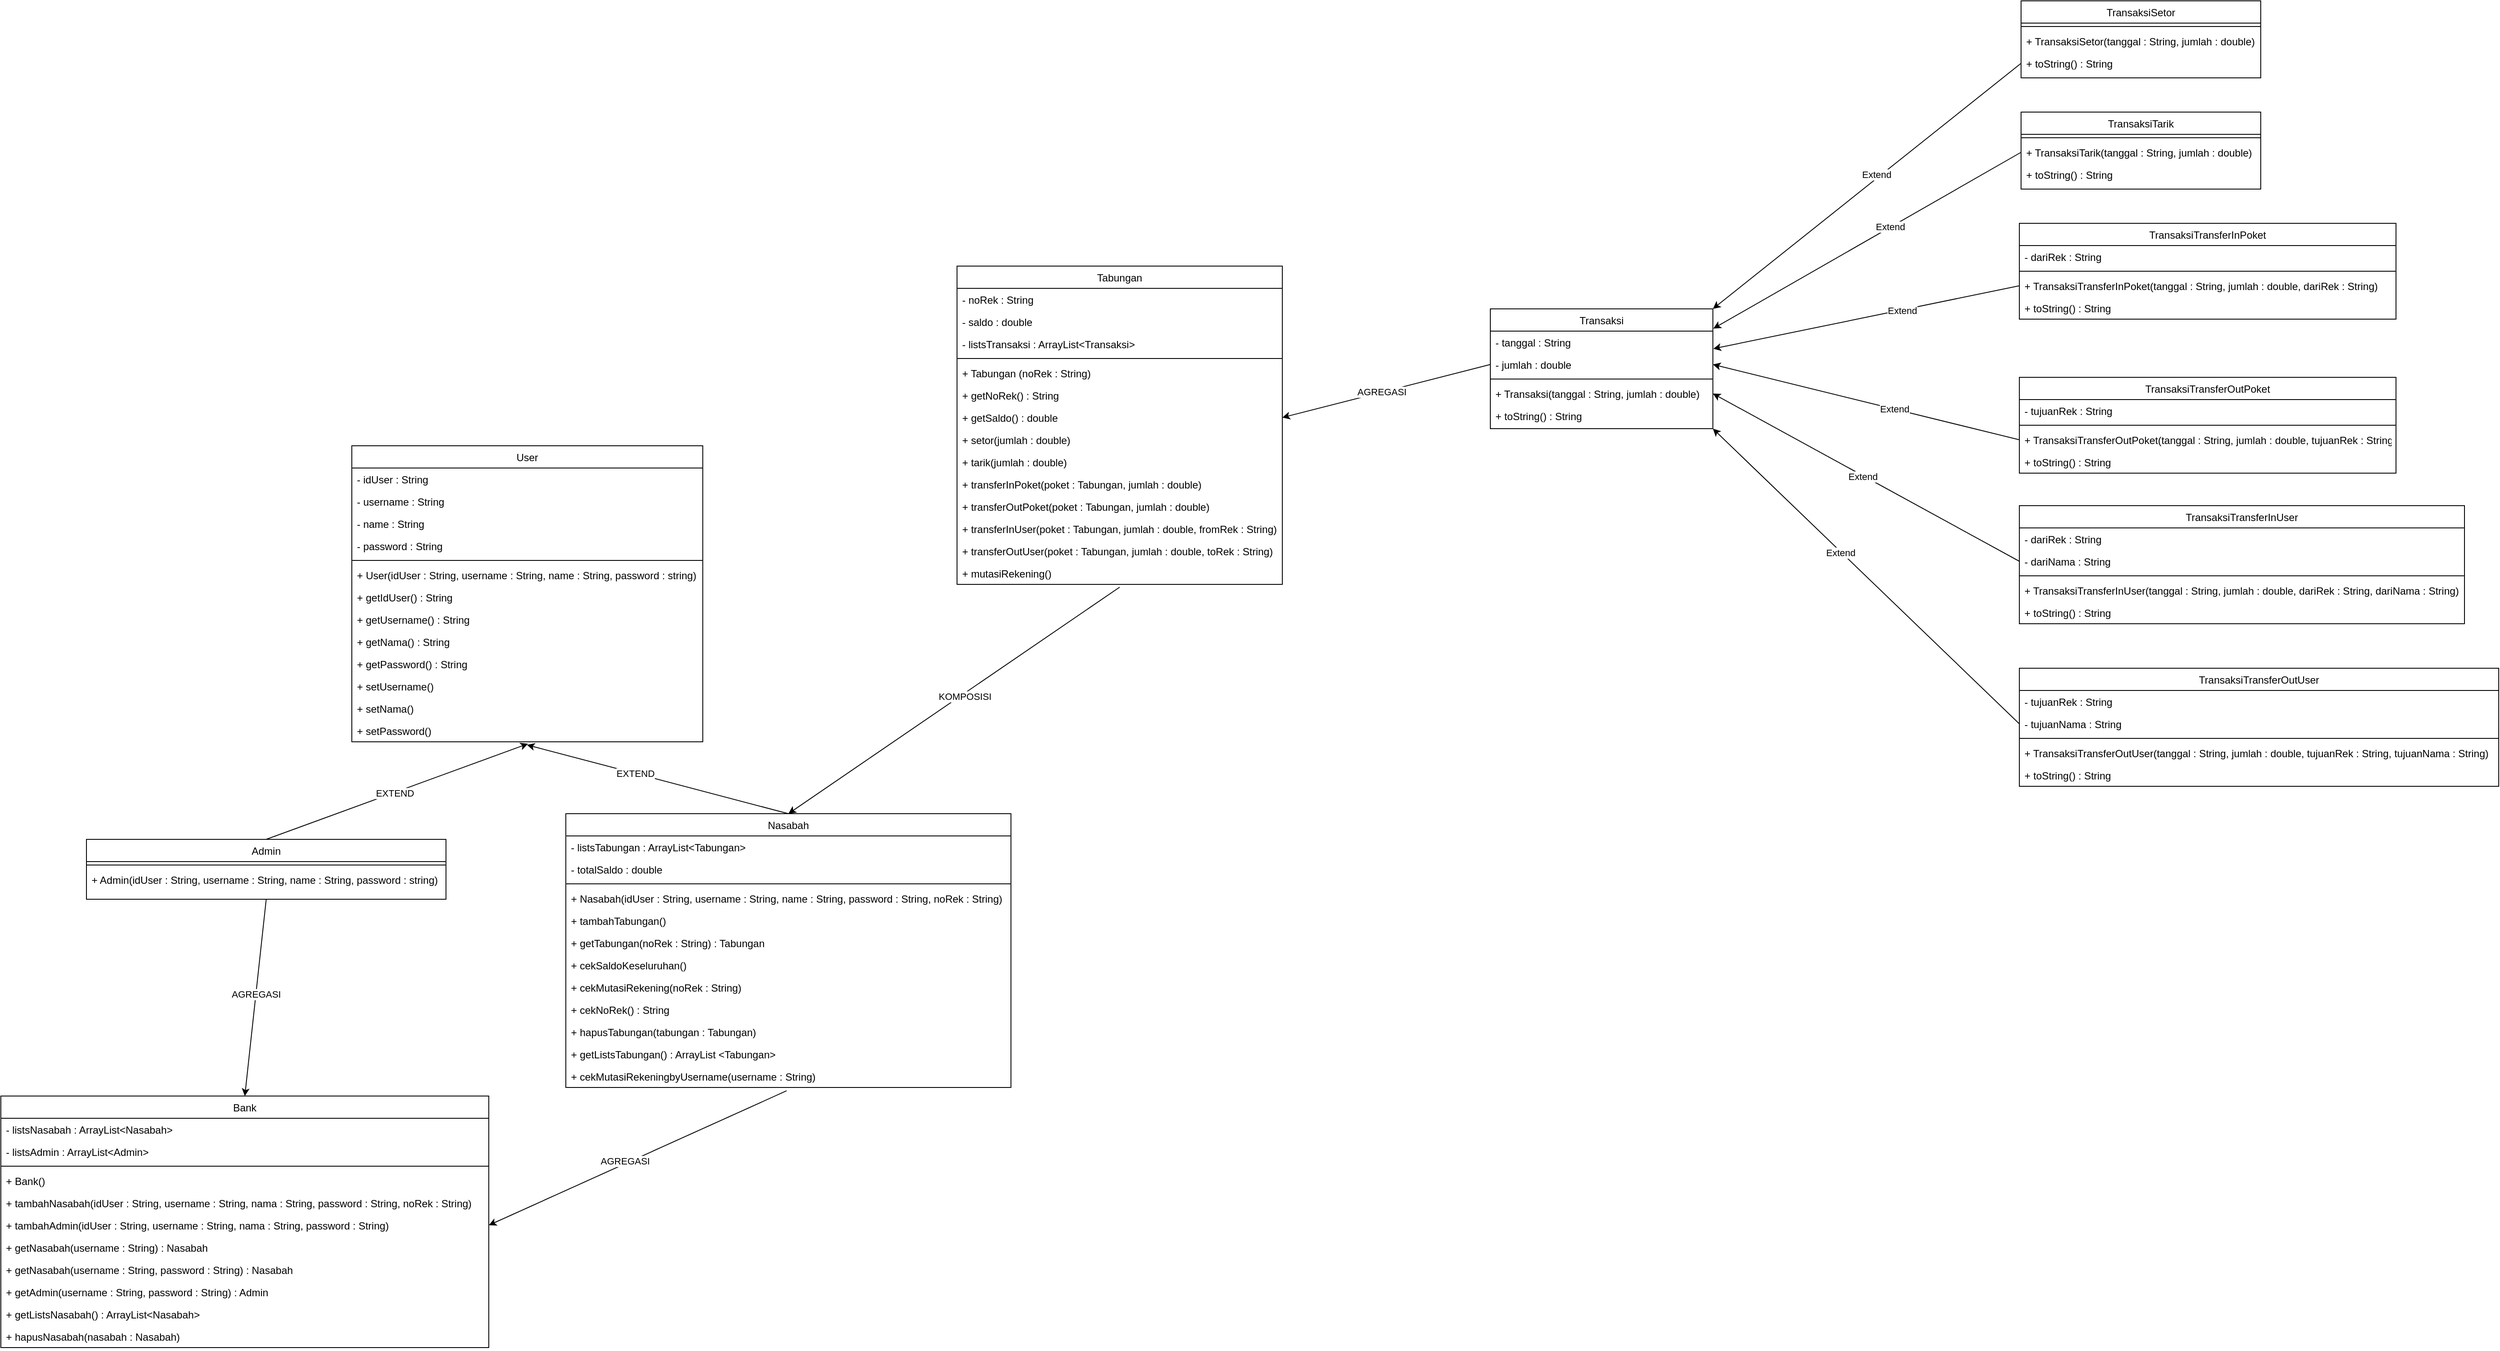 <mxfile version="22.1.5" type="device">
  <diagram id="C5RBs43oDa-KdzZeNtuy" name="Page-1">
    <mxGraphModel dx="3804" dy="2798" grid="1" gridSize="10" guides="1" tooltips="1" connect="1" arrows="1" fold="1" page="1" pageScale="1" pageWidth="827" pageHeight="1169" math="0" shadow="0">
      <root>
        <mxCell id="WIyWlLk6GJQsqaUBKTNV-0" />
        <mxCell id="WIyWlLk6GJQsqaUBKTNV-1" parent="WIyWlLk6GJQsqaUBKTNV-0" />
        <mxCell id="Lmp_f9BYq3N74pTqD6iq-0" value="User" style="swimlane;fontStyle=0;align=center;verticalAlign=top;childLayout=stackLayout;horizontal=1;startSize=26;horizontalStack=0;resizeParent=1;resizeLast=0;collapsible=1;marginBottom=0;rounded=0;shadow=0;strokeWidth=1;" vertex="1" parent="WIyWlLk6GJQsqaUBKTNV-1">
          <mxGeometry x="120" y="60" width="410" height="346" as="geometry">
            <mxRectangle x="550" y="140" width="160" height="26" as="alternateBounds" />
          </mxGeometry>
        </mxCell>
        <mxCell id="Lmp_f9BYq3N74pTqD6iq-1" value="- idUser : String" style="text;align=left;verticalAlign=top;spacingLeft=4;spacingRight=4;overflow=hidden;rotatable=0;points=[[0,0.5],[1,0.5]];portConstraint=eastwest;" vertex="1" parent="Lmp_f9BYq3N74pTqD6iq-0">
          <mxGeometry y="26" width="410" height="26" as="geometry" />
        </mxCell>
        <mxCell id="Lmp_f9BYq3N74pTqD6iq-2" value="- username : String" style="text;align=left;verticalAlign=top;spacingLeft=4;spacingRight=4;overflow=hidden;rotatable=0;points=[[0,0.5],[1,0.5]];portConstraint=eastwest;rounded=0;shadow=0;html=0;" vertex="1" parent="Lmp_f9BYq3N74pTqD6iq-0">
          <mxGeometry y="52" width="410" height="26" as="geometry" />
        </mxCell>
        <mxCell id="Lmp_f9BYq3N74pTqD6iq-3" value="- name : String" style="text;align=left;verticalAlign=top;spacingLeft=4;spacingRight=4;overflow=hidden;rotatable=0;points=[[0,0.5],[1,0.5]];portConstraint=eastwest;rounded=0;shadow=0;html=0;" vertex="1" parent="Lmp_f9BYq3N74pTqD6iq-0">
          <mxGeometry y="78" width="410" height="26" as="geometry" />
        </mxCell>
        <mxCell id="Lmp_f9BYq3N74pTqD6iq-4" value="- password : String" style="text;align=left;verticalAlign=top;spacingLeft=4;spacingRight=4;overflow=hidden;rotatable=0;points=[[0,0.5],[1,0.5]];portConstraint=eastwest;rounded=0;shadow=0;html=0;" vertex="1" parent="Lmp_f9BYq3N74pTqD6iq-0">
          <mxGeometry y="104" width="410" height="26" as="geometry" />
        </mxCell>
        <mxCell id="Lmp_f9BYq3N74pTqD6iq-6" value="" style="line;html=1;strokeWidth=1;align=left;verticalAlign=middle;spacingTop=-1;spacingLeft=3;spacingRight=3;rotatable=0;labelPosition=right;points=[];portConstraint=eastwest;" vertex="1" parent="Lmp_f9BYq3N74pTqD6iq-0">
          <mxGeometry y="130" width="410" height="8" as="geometry" />
        </mxCell>
        <mxCell id="Lmp_f9BYq3N74pTqD6iq-7" value="+ User(idUser : String, username : String, name : String, password : string)" style="text;align=left;verticalAlign=top;spacingLeft=4;spacingRight=4;overflow=hidden;rotatable=0;points=[[0,0.5],[1,0.5]];portConstraint=eastwest;" vertex="1" parent="Lmp_f9BYq3N74pTqD6iq-0">
          <mxGeometry y="138" width="410" height="26" as="geometry" />
        </mxCell>
        <mxCell id="Lmp_f9BYq3N74pTqD6iq-8" value="+ getIdUser() : String" style="text;align=left;verticalAlign=top;spacingLeft=4;spacingRight=4;overflow=hidden;rotatable=0;points=[[0,0.5],[1,0.5]];portConstraint=eastwest;" vertex="1" parent="Lmp_f9BYq3N74pTqD6iq-0">
          <mxGeometry y="164" width="410" height="26" as="geometry" />
        </mxCell>
        <mxCell id="Lmp_f9BYq3N74pTqD6iq-11" value="+ getUsername() : String" style="text;align=left;verticalAlign=top;spacingLeft=4;spacingRight=4;overflow=hidden;rotatable=0;points=[[0,0.5],[1,0.5]];portConstraint=eastwest;" vertex="1" parent="Lmp_f9BYq3N74pTqD6iq-0">
          <mxGeometry y="190" width="410" height="26" as="geometry" />
        </mxCell>
        <mxCell id="Lmp_f9BYq3N74pTqD6iq-12" value="+ getNama() : String" style="text;align=left;verticalAlign=top;spacingLeft=4;spacingRight=4;overflow=hidden;rotatable=0;points=[[0,0.5],[1,0.5]];portConstraint=eastwest;" vertex="1" parent="Lmp_f9BYq3N74pTqD6iq-0">
          <mxGeometry y="216" width="410" height="26" as="geometry" />
        </mxCell>
        <mxCell id="Lmp_f9BYq3N74pTqD6iq-10" value="+ getPassword() : String" style="text;align=left;verticalAlign=top;spacingLeft=4;spacingRight=4;overflow=hidden;rotatable=0;points=[[0,0.5],[1,0.5]];portConstraint=eastwest;" vertex="1" parent="Lmp_f9BYq3N74pTqD6iq-0">
          <mxGeometry y="242" width="410" height="26" as="geometry" />
        </mxCell>
        <mxCell id="Lmp_f9BYq3N74pTqD6iq-13" value="+ setUsername() " style="text;align=left;verticalAlign=top;spacingLeft=4;spacingRight=4;overflow=hidden;rotatable=0;points=[[0,0.5],[1,0.5]];portConstraint=eastwest;" vertex="1" parent="Lmp_f9BYq3N74pTqD6iq-0">
          <mxGeometry y="268" width="410" height="26" as="geometry" />
        </mxCell>
        <mxCell id="Lmp_f9BYq3N74pTqD6iq-14" value="+ setNama() " style="text;align=left;verticalAlign=top;spacingLeft=4;spacingRight=4;overflow=hidden;rotatable=0;points=[[0,0.5],[1,0.5]];portConstraint=eastwest;" vertex="1" parent="Lmp_f9BYq3N74pTqD6iq-0">
          <mxGeometry y="294" width="410" height="26" as="geometry" />
        </mxCell>
        <mxCell id="Lmp_f9BYq3N74pTqD6iq-15" value="+ setPassword() " style="text;align=left;verticalAlign=top;spacingLeft=4;spacingRight=4;overflow=hidden;rotatable=0;points=[[0,0.5],[1,0.5]];portConstraint=eastwest;" vertex="1" parent="Lmp_f9BYq3N74pTqD6iq-0">
          <mxGeometry y="320" width="410" height="26" as="geometry" />
        </mxCell>
        <mxCell id="Lmp_f9BYq3N74pTqD6iq-16" value="Admin" style="swimlane;fontStyle=0;align=center;verticalAlign=top;childLayout=stackLayout;horizontal=1;startSize=26;horizontalStack=0;resizeParent=1;resizeLast=0;collapsible=1;marginBottom=0;rounded=0;shadow=0;strokeWidth=1;" vertex="1" parent="WIyWlLk6GJQsqaUBKTNV-1">
          <mxGeometry x="-190" y="520" width="420" height="70" as="geometry">
            <mxRectangle x="550" y="140" width="160" height="26" as="alternateBounds" />
          </mxGeometry>
        </mxCell>
        <mxCell id="Lmp_f9BYq3N74pTqD6iq-21" value="" style="line;html=1;strokeWidth=1;align=left;verticalAlign=middle;spacingTop=-1;spacingLeft=3;spacingRight=3;rotatable=0;labelPosition=right;points=[];portConstraint=eastwest;" vertex="1" parent="Lmp_f9BYq3N74pTqD6iq-16">
          <mxGeometry y="26" width="420" height="8" as="geometry" />
        </mxCell>
        <mxCell id="Lmp_f9BYq3N74pTqD6iq-22" value="+ Admin(idUser : String, username : String, name : String, password : string)" style="text;align=left;verticalAlign=top;spacingLeft=4;spacingRight=4;overflow=hidden;rotatable=0;points=[[0,0.5],[1,0.5]];portConstraint=eastwest;" vertex="1" parent="Lmp_f9BYq3N74pTqD6iq-16">
          <mxGeometry y="34" width="420" height="26" as="geometry" />
        </mxCell>
        <mxCell id="Lmp_f9BYq3N74pTqD6iq-30" value="Nasabah" style="swimlane;fontStyle=0;align=center;verticalAlign=top;childLayout=stackLayout;horizontal=1;startSize=26;horizontalStack=0;resizeParent=1;resizeLast=0;collapsible=1;marginBottom=0;rounded=0;shadow=0;strokeWidth=1;" vertex="1" parent="WIyWlLk6GJQsqaUBKTNV-1">
          <mxGeometry x="370" y="490" width="520" height="320" as="geometry">
            <mxRectangle x="550" y="140" width="160" height="26" as="alternateBounds" />
          </mxGeometry>
        </mxCell>
        <mxCell id="Lmp_f9BYq3N74pTqD6iq-31" value="- listsTabungan : ArrayList&lt;Tabungan&gt;" style="text;align=left;verticalAlign=top;spacingLeft=4;spacingRight=4;overflow=hidden;rotatable=0;points=[[0,0.5],[1,0.5]];portConstraint=eastwest;" vertex="1" parent="Lmp_f9BYq3N74pTqD6iq-30">
          <mxGeometry y="26" width="520" height="26" as="geometry" />
        </mxCell>
        <mxCell id="Lmp_f9BYq3N74pTqD6iq-32" value="- totalSaldo : double" style="text;align=left;verticalAlign=top;spacingLeft=4;spacingRight=4;overflow=hidden;rotatable=0;points=[[0,0.5],[1,0.5]];portConstraint=eastwest;rounded=0;shadow=0;html=0;" vertex="1" parent="Lmp_f9BYq3N74pTqD6iq-30">
          <mxGeometry y="52" width="520" height="26" as="geometry" />
        </mxCell>
        <mxCell id="Lmp_f9BYq3N74pTqD6iq-35" value="" style="line;html=1;strokeWidth=1;align=left;verticalAlign=middle;spacingTop=-1;spacingLeft=3;spacingRight=3;rotatable=0;labelPosition=right;points=[];portConstraint=eastwest;" vertex="1" parent="Lmp_f9BYq3N74pTqD6iq-30">
          <mxGeometry y="78" width="520" height="8" as="geometry" />
        </mxCell>
        <mxCell id="Lmp_f9BYq3N74pTqD6iq-36" value="+ Nasabah(idUser : String, username : String, name : String, password : String, noRek : String)" style="text;align=left;verticalAlign=top;spacingLeft=4;spacingRight=4;overflow=hidden;rotatable=0;points=[[0,0.5],[1,0.5]];portConstraint=eastwest;" vertex="1" parent="Lmp_f9BYq3N74pTqD6iq-30">
          <mxGeometry y="86" width="520" height="26" as="geometry" />
        </mxCell>
        <mxCell id="Lmp_f9BYq3N74pTqD6iq-37" value="+ tambahTabungan()" style="text;align=left;verticalAlign=top;spacingLeft=4;spacingRight=4;overflow=hidden;rotatable=0;points=[[0,0.5],[1,0.5]];portConstraint=eastwest;" vertex="1" parent="Lmp_f9BYq3N74pTqD6iq-30">
          <mxGeometry y="112" width="520" height="26" as="geometry" />
        </mxCell>
        <mxCell id="Lmp_f9BYq3N74pTqD6iq-38" value="+ getTabungan(noRek : String) : Tabungan" style="text;align=left;verticalAlign=top;spacingLeft=4;spacingRight=4;overflow=hidden;rotatable=0;points=[[0,0.5],[1,0.5]];portConstraint=eastwest;" vertex="1" parent="Lmp_f9BYq3N74pTqD6iq-30">
          <mxGeometry y="138" width="520" height="26" as="geometry" />
        </mxCell>
        <mxCell id="Lmp_f9BYq3N74pTqD6iq-39" value="+ cekSaldoKeseluruhan()" style="text;align=left;verticalAlign=top;spacingLeft=4;spacingRight=4;overflow=hidden;rotatable=0;points=[[0,0.5],[1,0.5]];portConstraint=eastwest;" vertex="1" parent="Lmp_f9BYq3N74pTqD6iq-30">
          <mxGeometry y="164" width="520" height="26" as="geometry" />
        </mxCell>
        <mxCell id="Lmp_f9BYq3N74pTqD6iq-40" value="+ cekMutasiRekening(noRek : String)" style="text;align=left;verticalAlign=top;spacingLeft=4;spacingRight=4;overflow=hidden;rotatable=0;points=[[0,0.5],[1,0.5]];portConstraint=eastwest;" vertex="1" parent="Lmp_f9BYq3N74pTqD6iq-30">
          <mxGeometry y="190" width="520" height="26" as="geometry" />
        </mxCell>
        <mxCell id="Lmp_f9BYq3N74pTqD6iq-41" value="+ cekNoRek() : String" style="text;align=left;verticalAlign=top;spacingLeft=4;spacingRight=4;overflow=hidden;rotatable=0;points=[[0,0.5],[1,0.5]];portConstraint=eastwest;" vertex="1" parent="Lmp_f9BYq3N74pTqD6iq-30">
          <mxGeometry y="216" width="520" height="26" as="geometry" />
        </mxCell>
        <mxCell id="Lmp_f9BYq3N74pTqD6iq-42" value="+ hapusTabungan(tabungan : Tabungan)" style="text;align=left;verticalAlign=top;spacingLeft=4;spacingRight=4;overflow=hidden;rotatable=0;points=[[0,0.5],[1,0.5]];portConstraint=eastwest;" vertex="1" parent="Lmp_f9BYq3N74pTqD6iq-30">
          <mxGeometry y="242" width="520" height="26" as="geometry" />
        </mxCell>
        <mxCell id="Lmp_f9BYq3N74pTqD6iq-43" value="+ getListsTabungan() : ArrayList &lt;Tabungan&gt;" style="text;align=left;verticalAlign=top;spacingLeft=4;spacingRight=4;overflow=hidden;rotatable=0;points=[[0,0.5],[1,0.5]];portConstraint=eastwest;" vertex="1" parent="Lmp_f9BYq3N74pTqD6iq-30">
          <mxGeometry y="268" width="520" height="26" as="geometry" />
        </mxCell>
        <mxCell id="Lmp_f9BYq3N74pTqD6iq-45" value="+ cekMutasiRekeningbyUsername(username : String)" style="text;align=left;verticalAlign=top;spacingLeft=4;spacingRight=4;overflow=hidden;rotatable=0;points=[[0,0.5],[1,0.5]];portConstraint=eastwest;" vertex="1" parent="Lmp_f9BYq3N74pTqD6iq-30">
          <mxGeometry y="294" width="520" height="26" as="geometry" />
        </mxCell>
        <mxCell id="Lmp_f9BYq3N74pTqD6iq-46" value="Tabungan" style="swimlane;fontStyle=0;align=center;verticalAlign=top;childLayout=stackLayout;horizontal=1;startSize=26;horizontalStack=0;resizeParent=1;resizeLast=0;collapsible=1;marginBottom=0;rounded=0;shadow=0;strokeWidth=1;" vertex="1" parent="WIyWlLk6GJQsqaUBKTNV-1">
          <mxGeometry x="827" y="-150" width="380" height="372" as="geometry">
            <mxRectangle x="550" y="140" width="160" height="26" as="alternateBounds" />
          </mxGeometry>
        </mxCell>
        <mxCell id="Lmp_f9BYq3N74pTqD6iq-47" value="- noRek : String" style="text;align=left;verticalAlign=top;spacingLeft=4;spacingRight=4;overflow=hidden;rotatable=0;points=[[0,0.5],[1,0.5]];portConstraint=eastwest;" vertex="1" parent="Lmp_f9BYq3N74pTqD6iq-46">
          <mxGeometry y="26" width="380" height="26" as="geometry" />
        </mxCell>
        <mxCell id="Lmp_f9BYq3N74pTqD6iq-48" value="- saldo : double" style="text;align=left;verticalAlign=top;spacingLeft=4;spacingRight=4;overflow=hidden;rotatable=0;points=[[0,0.5],[1,0.5]];portConstraint=eastwest;rounded=0;shadow=0;html=0;" vertex="1" parent="Lmp_f9BYq3N74pTqD6iq-46">
          <mxGeometry y="52" width="380" height="26" as="geometry" />
        </mxCell>
        <mxCell id="Lmp_f9BYq3N74pTqD6iq-49" value="- listsTransaksi : ArrayList&lt;Transaksi&gt;" style="text;align=left;verticalAlign=top;spacingLeft=4;spacingRight=4;overflow=hidden;rotatable=0;points=[[0,0.5],[1,0.5]];portConstraint=eastwest;rounded=0;shadow=0;html=0;" vertex="1" parent="Lmp_f9BYq3N74pTqD6iq-46">
          <mxGeometry y="78" width="380" height="26" as="geometry" />
        </mxCell>
        <mxCell id="Lmp_f9BYq3N74pTqD6iq-51" value="" style="line;html=1;strokeWidth=1;align=left;verticalAlign=middle;spacingTop=-1;spacingLeft=3;spacingRight=3;rotatable=0;labelPosition=right;points=[];portConstraint=eastwest;" vertex="1" parent="Lmp_f9BYq3N74pTqD6iq-46">
          <mxGeometry y="104" width="380" height="8" as="geometry" />
        </mxCell>
        <mxCell id="Lmp_f9BYq3N74pTqD6iq-52" value="+ Tabungan (noRek : String)" style="text;align=left;verticalAlign=top;spacingLeft=4;spacingRight=4;overflow=hidden;rotatable=0;points=[[0,0.5],[1,0.5]];portConstraint=eastwest;" vertex="1" parent="Lmp_f9BYq3N74pTqD6iq-46">
          <mxGeometry y="112" width="380" height="26" as="geometry" />
        </mxCell>
        <mxCell id="Lmp_f9BYq3N74pTqD6iq-53" value="+ getNoRek() : String" style="text;align=left;verticalAlign=top;spacingLeft=4;spacingRight=4;overflow=hidden;rotatable=0;points=[[0,0.5],[1,0.5]];portConstraint=eastwest;" vertex="1" parent="Lmp_f9BYq3N74pTqD6iq-46">
          <mxGeometry y="138" width="380" height="26" as="geometry" />
        </mxCell>
        <mxCell id="Lmp_f9BYq3N74pTqD6iq-54" value="+ getSaldo() : double" style="text;align=left;verticalAlign=top;spacingLeft=4;spacingRight=4;overflow=hidden;rotatable=0;points=[[0,0.5],[1,0.5]];portConstraint=eastwest;" vertex="1" parent="Lmp_f9BYq3N74pTqD6iq-46">
          <mxGeometry y="164" width="380" height="26" as="geometry" />
        </mxCell>
        <mxCell id="Lmp_f9BYq3N74pTqD6iq-55" value="+ setor(jumlah : double)" style="text;align=left;verticalAlign=top;spacingLeft=4;spacingRight=4;overflow=hidden;rotatable=0;points=[[0,0.5],[1,0.5]];portConstraint=eastwest;" vertex="1" parent="Lmp_f9BYq3N74pTqD6iq-46">
          <mxGeometry y="190" width="380" height="26" as="geometry" />
        </mxCell>
        <mxCell id="Lmp_f9BYq3N74pTqD6iq-56" value="+ tarik(jumlah : double)" style="text;align=left;verticalAlign=top;spacingLeft=4;spacingRight=4;overflow=hidden;rotatable=0;points=[[0,0.5],[1,0.5]];portConstraint=eastwest;" vertex="1" parent="Lmp_f9BYq3N74pTqD6iq-46">
          <mxGeometry y="216" width="380" height="26" as="geometry" />
        </mxCell>
        <mxCell id="Lmp_f9BYq3N74pTqD6iq-57" value="+ transferInPoket(poket : Tabungan, jumlah : double)" style="text;align=left;verticalAlign=top;spacingLeft=4;spacingRight=4;overflow=hidden;rotatable=0;points=[[0,0.5],[1,0.5]];portConstraint=eastwest;" vertex="1" parent="Lmp_f9BYq3N74pTqD6iq-46">
          <mxGeometry y="242" width="380" height="26" as="geometry" />
        </mxCell>
        <mxCell id="Lmp_f9BYq3N74pTqD6iq-61" value="+ transferOutPoket(poket : Tabungan, jumlah : double)" style="text;align=left;verticalAlign=top;spacingLeft=4;spacingRight=4;overflow=hidden;rotatable=0;points=[[0,0.5],[1,0.5]];portConstraint=eastwest;" vertex="1" parent="Lmp_f9BYq3N74pTqD6iq-46">
          <mxGeometry y="268" width="380" height="26" as="geometry" />
        </mxCell>
        <mxCell id="Lmp_f9BYq3N74pTqD6iq-62" value="+ transferInUser(poket : Tabungan, jumlah : double, fromRek : String)" style="text;align=left;verticalAlign=top;spacingLeft=4;spacingRight=4;overflow=hidden;rotatable=0;points=[[0,0.5],[1,0.5]];portConstraint=eastwest;" vertex="1" parent="Lmp_f9BYq3N74pTqD6iq-46">
          <mxGeometry y="294" width="380" height="26" as="geometry" />
        </mxCell>
        <mxCell id="Lmp_f9BYq3N74pTqD6iq-63" value="+ transferOutUser(poket : Tabungan, jumlah : double, toRek : String)" style="text;align=left;verticalAlign=top;spacingLeft=4;spacingRight=4;overflow=hidden;rotatable=0;points=[[0,0.5],[1,0.5]];portConstraint=eastwest;" vertex="1" parent="Lmp_f9BYq3N74pTqD6iq-46">
          <mxGeometry y="320" width="380" height="26" as="geometry" />
        </mxCell>
        <mxCell id="Lmp_f9BYq3N74pTqD6iq-64" value="+ mutasiRekening()" style="text;align=left;verticalAlign=top;spacingLeft=4;spacingRight=4;overflow=hidden;rotatable=0;points=[[0,0.5],[1,0.5]];portConstraint=eastwest;" vertex="1" parent="Lmp_f9BYq3N74pTqD6iq-46">
          <mxGeometry y="346" width="380" height="26" as="geometry" />
        </mxCell>
        <mxCell id="Lmp_f9BYq3N74pTqD6iq-65" value="Transaksi" style="swimlane;fontStyle=0;align=center;verticalAlign=top;childLayout=stackLayout;horizontal=1;startSize=26;horizontalStack=0;resizeParent=1;resizeLast=0;collapsible=1;marginBottom=0;rounded=0;shadow=0;strokeWidth=1;" vertex="1" parent="WIyWlLk6GJQsqaUBKTNV-1">
          <mxGeometry x="1450" y="-100" width="260" height="140" as="geometry">
            <mxRectangle x="550" y="140" width="160" height="26" as="alternateBounds" />
          </mxGeometry>
        </mxCell>
        <mxCell id="Lmp_f9BYq3N74pTqD6iq-66" value="- tanggal : String" style="text;align=left;verticalAlign=top;spacingLeft=4;spacingRight=4;overflow=hidden;rotatable=0;points=[[0,0.5],[1,0.5]];portConstraint=eastwest;" vertex="1" parent="Lmp_f9BYq3N74pTqD6iq-65">
          <mxGeometry y="26" width="260" height="26" as="geometry" />
        </mxCell>
        <mxCell id="Lmp_f9BYq3N74pTqD6iq-67" value="- jumlah : double" style="text;align=left;verticalAlign=top;spacingLeft=4;spacingRight=4;overflow=hidden;rotatable=0;points=[[0,0.5],[1,0.5]];portConstraint=eastwest;rounded=0;shadow=0;html=0;" vertex="1" parent="Lmp_f9BYq3N74pTqD6iq-65">
          <mxGeometry y="52" width="260" height="26" as="geometry" />
        </mxCell>
        <mxCell id="Lmp_f9BYq3N74pTqD6iq-69" value="" style="line;html=1;strokeWidth=1;align=left;verticalAlign=middle;spacingTop=-1;spacingLeft=3;spacingRight=3;rotatable=0;labelPosition=right;points=[];portConstraint=eastwest;" vertex="1" parent="Lmp_f9BYq3N74pTqD6iq-65">
          <mxGeometry y="78" width="260" height="8" as="geometry" />
        </mxCell>
        <mxCell id="Lmp_f9BYq3N74pTqD6iq-70" value="+ Transaksi(tanggal : String, jumlah : double)" style="text;align=left;verticalAlign=top;spacingLeft=4;spacingRight=4;overflow=hidden;rotatable=0;points=[[0,0.5],[1,0.5]];portConstraint=eastwest;" vertex="1" parent="Lmp_f9BYq3N74pTqD6iq-65">
          <mxGeometry y="86" width="260" height="26" as="geometry" />
        </mxCell>
        <mxCell id="Lmp_f9BYq3N74pTqD6iq-71" value="+ toString() : String" style="text;align=left;verticalAlign=top;spacingLeft=4;spacingRight=4;overflow=hidden;rotatable=0;points=[[0,0.5],[1,0.5]];portConstraint=eastwest;" vertex="1" parent="Lmp_f9BYq3N74pTqD6iq-65">
          <mxGeometry y="112" width="260" height="26" as="geometry" />
        </mxCell>
        <mxCell id="Lmp_f9BYq3N74pTqD6iq-80" value="TransaksiSetor" style="swimlane;fontStyle=0;align=center;verticalAlign=top;childLayout=stackLayout;horizontal=1;startSize=26;horizontalStack=0;resizeParent=1;resizeLast=0;collapsible=1;marginBottom=0;rounded=0;shadow=0;strokeWidth=1;" vertex="1" parent="WIyWlLk6GJQsqaUBKTNV-1">
          <mxGeometry x="2070" y="-460" width="280" height="90" as="geometry">
            <mxRectangle x="550" y="140" width="160" height="26" as="alternateBounds" />
          </mxGeometry>
        </mxCell>
        <mxCell id="Lmp_f9BYq3N74pTqD6iq-83" value="" style="line;html=1;strokeWidth=1;align=left;verticalAlign=middle;spacingTop=-1;spacingLeft=3;spacingRight=3;rotatable=0;labelPosition=right;points=[];portConstraint=eastwest;" vertex="1" parent="Lmp_f9BYq3N74pTqD6iq-80">
          <mxGeometry y="26" width="280" height="8" as="geometry" />
        </mxCell>
        <mxCell id="Lmp_f9BYq3N74pTqD6iq-84" value="+ TransaksiSetor(tanggal : String, jumlah : double)" style="text;align=left;verticalAlign=top;spacingLeft=4;spacingRight=4;overflow=hidden;rotatable=0;points=[[0,0.5],[1,0.5]];portConstraint=eastwest;" vertex="1" parent="Lmp_f9BYq3N74pTqD6iq-80">
          <mxGeometry y="34" width="280" height="26" as="geometry" />
        </mxCell>
        <mxCell id="Lmp_f9BYq3N74pTqD6iq-85" value="+ toString() : String" style="text;align=left;verticalAlign=top;spacingLeft=4;spacingRight=4;overflow=hidden;rotatable=0;points=[[0,0.5],[1,0.5]];portConstraint=eastwest;" vertex="1" parent="Lmp_f9BYq3N74pTqD6iq-80">
          <mxGeometry y="60" width="280" height="26" as="geometry" />
        </mxCell>
        <mxCell id="Lmp_f9BYq3N74pTqD6iq-86" value="TransaksiTarik" style="swimlane;fontStyle=0;align=center;verticalAlign=top;childLayout=stackLayout;horizontal=1;startSize=26;horizontalStack=0;resizeParent=1;resizeLast=0;collapsible=1;marginBottom=0;rounded=0;shadow=0;strokeWidth=1;" vertex="1" parent="WIyWlLk6GJQsqaUBKTNV-1">
          <mxGeometry x="2070" y="-330" width="280" height="90" as="geometry">
            <mxRectangle x="550" y="140" width="160" height="26" as="alternateBounds" />
          </mxGeometry>
        </mxCell>
        <mxCell id="Lmp_f9BYq3N74pTqD6iq-87" value="" style="line;html=1;strokeWidth=1;align=left;verticalAlign=middle;spacingTop=-1;spacingLeft=3;spacingRight=3;rotatable=0;labelPosition=right;points=[];portConstraint=eastwest;" vertex="1" parent="Lmp_f9BYq3N74pTqD6iq-86">
          <mxGeometry y="26" width="280" height="8" as="geometry" />
        </mxCell>
        <mxCell id="Lmp_f9BYq3N74pTqD6iq-88" value="+ TransaksiTarik(tanggal : String, jumlah : double)" style="text;align=left;verticalAlign=top;spacingLeft=4;spacingRight=4;overflow=hidden;rotatable=0;points=[[0,0.5],[1,0.5]];portConstraint=eastwest;" vertex="1" parent="Lmp_f9BYq3N74pTqD6iq-86">
          <mxGeometry y="34" width="280" height="26" as="geometry" />
        </mxCell>
        <mxCell id="Lmp_f9BYq3N74pTqD6iq-89" value="+ toString() : String" style="text;align=left;verticalAlign=top;spacingLeft=4;spacingRight=4;overflow=hidden;rotatable=0;points=[[0,0.5],[1,0.5]];portConstraint=eastwest;" vertex="1" parent="Lmp_f9BYq3N74pTqD6iq-86">
          <mxGeometry y="60" width="280" height="26" as="geometry" />
        </mxCell>
        <mxCell id="Lmp_f9BYq3N74pTqD6iq-90" value="TransaksiTransferInPoket" style="swimlane;fontStyle=0;align=center;verticalAlign=top;childLayout=stackLayout;horizontal=1;startSize=26;horizontalStack=0;resizeParent=1;resizeLast=0;collapsible=1;marginBottom=0;rounded=0;shadow=0;strokeWidth=1;" vertex="1" parent="WIyWlLk6GJQsqaUBKTNV-1">
          <mxGeometry x="2068" y="-200" width="440" height="112" as="geometry">
            <mxRectangle x="550" y="140" width="160" height="26" as="alternateBounds" />
          </mxGeometry>
        </mxCell>
        <mxCell id="Lmp_f9BYq3N74pTqD6iq-95" value="- dariRek : String" style="text;align=left;verticalAlign=top;spacingLeft=4;spacingRight=4;overflow=hidden;rotatable=0;points=[[0,0.5],[1,0.5]];portConstraint=eastwest;" vertex="1" parent="Lmp_f9BYq3N74pTqD6iq-90">
          <mxGeometry y="26" width="440" height="26" as="geometry" />
        </mxCell>
        <mxCell id="Lmp_f9BYq3N74pTqD6iq-91" value="" style="line;html=1;strokeWidth=1;align=left;verticalAlign=middle;spacingTop=-1;spacingLeft=3;spacingRight=3;rotatable=0;labelPosition=right;points=[];portConstraint=eastwest;" vertex="1" parent="Lmp_f9BYq3N74pTqD6iq-90">
          <mxGeometry y="52" width="440" height="8" as="geometry" />
        </mxCell>
        <mxCell id="Lmp_f9BYq3N74pTqD6iq-92" value="+ TransaksiTransferInPoket(tanggal : String, jumlah : double, dariRek : String)" style="text;align=left;verticalAlign=top;spacingLeft=4;spacingRight=4;overflow=hidden;rotatable=0;points=[[0,0.5],[1,0.5]];portConstraint=eastwest;" vertex="1" parent="Lmp_f9BYq3N74pTqD6iq-90">
          <mxGeometry y="60" width="440" height="26" as="geometry" />
        </mxCell>
        <mxCell id="Lmp_f9BYq3N74pTqD6iq-93" value="+ toString() : String" style="text;align=left;verticalAlign=top;spacingLeft=4;spacingRight=4;overflow=hidden;rotatable=0;points=[[0,0.5],[1,0.5]];portConstraint=eastwest;" vertex="1" parent="Lmp_f9BYq3N74pTqD6iq-90">
          <mxGeometry y="86" width="440" height="26" as="geometry" />
        </mxCell>
        <mxCell id="Lmp_f9BYq3N74pTqD6iq-96" value="TransaksiTransferInUser" style="swimlane;fontStyle=0;align=center;verticalAlign=top;childLayout=stackLayout;horizontal=1;startSize=26;horizontalStack=0;resizeParent=1;resizeLast=0;collapsible=1;marginBottom=0;rounded=0;shadow=0;strokeWidth=1;" vertex="1" parent="WIyWlLk6GJQsqaUBKTNV-1">
          <mxGeometry x="2068" y="130" width="520" height="138" as="geometry">
            <mxRectangle x="550" y="140" width="160" height="26" as="alternateBounds" />
          </mxGeometry>
        </mxCell>
        <mxCell id="Lmp_f9BYq3N74pTqD6iq-97" value="- dariRek : String" style="text;align=left;verticalAlign=top;spacingLeft=4;spacingRight=4;overflow=hidden;rotatable=0;points=[[0,0.5],[1,0.5]];portConstraint=eastwest;" vertex="1" parent="Lmp_f9BYq3N74pTqD6iq-96">
          <mxGeometry y="26" width="520" height="26" as="geometry" />
        </mxCell>
        <mxCell id="Lmp_f9BYq3N74pTqD6iq-101" value="- dariNama : String" style="text;align=left;verticalAlign=top;spacingLeft=4;spacingRight=4;overflow=hidden;rotatable=0;points=[[0,0.5],[1,0.5]];portConstraint=eastwest;" vertex="1" parent="Lmp_f9BYq3N74pTqD6iq-96">
          <mxGeometry y="52" width="520" height="26" as="geometry" />
        </mxCell>
        <mxCell id="Lmp_f9BYq3N74pTqD6iq-98" value="" style="line;html=1;strokeWidth=1;align=left;verticalAlign=middle;spacingTop=-1;spacingLeft=3;spacingRight=3;rotatable=0;labelPosition=right;points=[];portConstraint=eastwest;" vertex="1" parent="Lmp_f9BYq3N74pTqD6iq-96">
          <mxGeometry y="78" width="520" height="8" as="geometry" />
        </mxCell>
        <mxCell id="Lmp_f9BYq3N74pTqD6iq-99" value="+ TransaksiTransferInUser(tanggal : String, jumlah : double, dariRek : String, dariNama : String)" style="text;align=left;verticalAlign=top;spacingLeft=4;spacingRight=4;overflow=hidden;rotatable=0;points=[[0,0.5],[1,0.5]];portConstraint=eastwest;" vertex="1" parent="Lmp_f9BYq3N74pTqD6iq-96">
          <mxGeometry y="86" width="520" height="26" as="geometry" />
        </mxCell>
        <mxCell id="Lmp_f9BYq3N74pTqD6iq-100" value="+ toString() : String" style="text;align=left;verticalAlign=top;spacingLeft=4;spacingRight=4;overflow=hidden;rotatable=0;points=[[0,0.5],[1,0.5]];portConstraint=eastwest;" vertex="1" parent="Lmp_f9BYq3N74pTqD6iq-96">
          <mxGeometry y="112" width="520" height="26" as="geometry" />
        </mxCell>
        <mxCell id="Lmp_f9BYq3N74pTqD6iq-102" value="TransaksiTransferOutUser" style="swimlane;fontStyle=0;align=center;verticalAlign=top;childLayout=stackLayout;horizontal=1;startSize=26;horizontalStack=0;resizeParent=1;resizeLast=0;collapsible=1;marginBottom=0;rounded=0;shadow=0;strokeWidth=1;" vertex="1" parent="WIyWlLk6GJQsqaUBKTNV-1">
          <mxGeometry x="2068" y="320" width="560" height="138" as="geometry">
            <mxRectangle x="550" y="140" width="160" height="26" as="alternateBounds" />
          </mxGeometry>
        </mxCell>
        <mxCell id="Lmp_f9BYq3N74pTqD6iq-103" value="- tujuanRek : String" style="text;align=left;verticalAlign=top;spacingLeft=4;spacingRight=4;overflow=hidden;rotatable=0;points=[[0,0.5],[1,0.5]];portConstraint=eastwest;" vertex="1" parent="Lmp_f9BYq3N74pTqD6iq-102">
          <mxGeometry y="26" width="560" height="26" as="geometry" />
        </mxCell>
        <mxCell id="Lmp_f9BYq3N74pTqD6iq-104" value="- tujuanNama : String" style="text;align=left;verticalAlign=top;spacingLeft=4;spacingRight=4;overflow=hidden;rotatable=0;points=[[0,0.5],[1,0.5]];portConstraint=eastwest;" vertex="1" parent="Lmp_f9BYq3N74pTqD6iq-102">
          <mxGeometry y="52" width="560" height="26" as="geometry" />
        </mxCell>
        <mxCell id="Lmp_f9BYq3N74pTqD6iq-105" value="" style="line;html=1;strokeWidth=1;align=left;verticalAlign=middle;spacingTop=-1;spacingLeft=3;spacingRight=3;rotatable=0;labelPosition=right;points=[];portConstraint=eastwest;" vertex="1" parent="Lmp_f9BYq3N74pTqD6iq-102">
          <mxGeometry y="78" width="560" height="8" as="geometry" />
        </mxCell>
        <mxCell id="Lmp_f9BYq3N74pTqD6iq-106" value="+ TransaksiTransferOutUser(tanggal : String, jumlah : double, tujuanRek : String, tujuanNama : String)" style="text;align=left;verticalAlign=top;spacingLeft=4;spacingRight=4;overflow=hidden;rotatable=0;points=[[0,0.5],[1,0.5]];portConstraint=eastwest;" vertex="1" parent="Lmp_f9BYq3N74pTqD6iq-102">
          <mxGeometry y="86" width="560" height="26" as="geometry" />
        </mxCell>
        <mxCell id="Lmp_f9BYq3N74pTqD6iq-107" value="+ toString() : String" style="text;align=left;verticalAlign=top;spacingLeft=4;spacingRight=4;overflow=hidden;rotatable=0;points=[[0,0.5],[1,0.5]];portConstraint=eastwest;" vertex="1" parent="Lmp_f9BYq3N74pTqD6iq-102">
          <mxGeometry y="112" width="560" height="26" as="geometry" />
        </mxCell>
        <mxCell id="Lmp_f9BYq3N74pTqD6iq-108" value="TransaksiTransferOutPoket" style="swimlane;fontStyle=0;align=center;verticalAlign=top;childLayout=stackLayout;horizontal=1;startSize=26;horizontalStack=0;resizeParent=1;resizeLast=0;collapsible=1;marginBottom=0;rounded=0;shadow=0;strokeWidth=1;" vertex="1" parent="WIyWlLk6GJQsqaUBKTNV-1">
          <mxGeometry x="2068" y="-20" width="440" height="112" as="geometry">
            <mxRectangle x="550" y="140" width="160" height="26" as="alternateBounds" />
          </mxGeometry>
        </mxCell>
        <mxCell id="Lmp_f9BYq3N74pTqD6iq-109" value="- tujuanRek : String" style="text;align=left;verticalAlign=top;spacingLeft=4;spacingRight=4;overflow=hidden;rotatable=0;points=[[0,0.5],[1,0.5]];portConstraint=eastwest;" vertex="1" parent="Lmp_f9BYq3N74pTqD6iq-108">
          <mxGeometry y="26" width="440" height="26" as="geometry" />
        </mxCell>
        <mxCell id="Lmp_f9BYq3N74pTqD6iq-110" value="" style="line;html=1;strokeWidth=1;align=left;verticalAlign=middle;spacingTop=-1;spacingLeft=3;spacingRight=3;rotatable=0;labelPosition=right;points=[];portConstraint=eastwest;" vertex="1" parent="Lmp_f9BYq3N74pTqD6iq-108">
          <mxGeometry y="52" width="440" height="8" as="geometry" />
        </mxCell>
        <mxCell id="Lmp_f9BYq3N74pTqD6iq-111" value="+ TransaksiTransferOutPoket(tanggal : String, jumlah : double, tujuanRek : String)" style="text;align=left;verticalAlign=top;spacingLeft=4;spacingRight=4;overflow=hidden;rotatable=0;points=[[0,0.5],[1,0.5]];portConstraint=eastwest;" vertex="1" parent="Lmp_f9BYq3N74pTqD6iq-108">
          <mxGeometry y="60" width="440" height="26" as="geometry" />
        </mxCell>
        <mxCell id="Lmp_f9BYq3N74pTqD6iq-112" value="+ toString() : String" style="text;align=left;verticalAlign=top;spacingLeft=4;spacingRight=4;overflow=hidden;rotatable=0;points=[[0,0.5],[1,0.5]];portConstraint=eastwest;" vertex="1" parent="Lmp_f9BYq3N74pTqD6iq-108">
          <mxGeometry y="86" width="440" height="26" as="geometry" />
        </mxCell>
        <mxCell id="Lmp_f9BYq3N74pTqD6iq-113" value="Bank" style="swimlane;fontStyle=0;align=center;verticalAlign=top;childLayout=stackLayout;horizontal=1;startSize=26;horizontalStack=0;resizeParent=1;resizeLast=0;collapsible=1;marginBottom=0;rounded=0;shadow=0;strokeWidth=1;" vertex="1" parent="WIyWlLk6GJQsqaUBKTNV-1">
          <mxGeometry x="-290" y="820" width="570" height="294" as="geometry">
            <mxRectangle x="550" y="140" width="160" height="26" as="alternateBounds" />
          </mxGeometry>
        </mxCell>
        <mxCell id="Lmp_f9BYq3N74pTqD6iq-114" value="- listsNasabah : ArrayList&lt;Nasabah&gt;" style="text;align=left;verticalAlign=top;spacingLeft=4;spacingRight=4;overflow=hidden;rotatable=0;points=[[0,0.5],[1,0.5]];portConstraint=eastwest;" vertex="1" parent="Lmp_f9BYq3N74pTqD6iq-113">
          <mxGeometry y="26" width="570" height="26" as="geometry" />
        </mxCell>
        <mxCell id="Lmp_f9BYq3N74pTqD6iq-115" value="- listsAdmin : ArrayList&lt;Admin&gt;" style="text;align=left;verticalAlign=top;spacingLeft=4;spacingRight=4;overflow=hidden;rotatable=0;points=[[0,0.5],[1,0.5]];portConstraint=eastwest;rounded=0;shadow=0;html=0;" vertex="1" parent="Lmp_f9BYq3N74pTqD6iq-113">
          <mxGeometry y="52" width="570" height="26" as="geometry" />
        </mxCell>
        <mxCell id="Lmp_f9BYq3N74pTqD6iq-116" value="" style="line;html=1;strokeWidth=1;align=left;verticalAlign=middle;spacingTop=-1;spacingLeft=3;spacingRight=3;rotatable=0;labelPosition=right;points=[];portConstraint=eastwest;" vertex="1" parent="Lmp_f9BYq3N74pTqD6iq-113">
          <mxGeometry y="78" width="570" height="8" as="geometry" />
        </mxCell>
        <mxCell id="Lmp_f9BYq3N74pTqD6iq-117" value="+ Bank()" style="text;align=left;verticalAlign=top;spacingLeft=4;spacingRight=4;overflow=hidden;rotatable=0;points=[[0,0.5],[1,0.5]];portConstraint=eastwest;" vertex="1" parent="Lmp_f9BYq3N74pTqD6iq-113">
          <mxGeometry y="86" width="570" height="26" as="geometry" />
        </mxCell>
        <mxCell id="Lmp_f9BYq3N74pTqD6iq-118" value="+ tambahNasabah(idUser : String, username : String, nama : String, password : String, noRek : String)" style="text;align=left;verticalAlign=top;spacingLeft=4;spacingRight=4;overflow=hidden;rotatable=0;points=[[0,0.5],[1,0.5]];portConstraint=eastwest;" vertex="1" parent="Lmp_f9BYq3N74pTqD6iq-113">
          <mxGeometry y="112" width="570" height="26" as="geometry" />
        </mxCell>
        <mxCell id="Lmp_f9BYq3N74pTqD6iq-123" value="+ tambahAdmin(idUser : String, username : String, nama : String, password : String)" style="text;align=left;verticalAlign=top;spacingLeft=4;spacingRight=4;overflow=hidden;rotatable=0;points=[[0,0.5],[1,0.5]];portConstraint=eastwest;" vertex="1" parent="Lmp_f9BYq3N74pTqD6iq-113">
          <mxGeometry y="138" width="570" height="26" as="geometry" />
        </mxCell>
        <mxCell id="Lmp_f9BYq3N74pTqD6iq-125" value="+ getNasabah(username : String) : Nasabah" style="text;align=left;verticalAlign=top;spacingLeft=4;spacingRight=4;overflow=hidden;rotatable=0;points=[[0,0.5],[1,0.5]];portConstraint=eastwest;" vertex="1" parent="Lmp_f9BYq3N74pTqD6iq-113">
          <mxGeometry y="164" width="570" height="26" as="geometry" />
        </mxCell>
        <mxCell id="Lmp_f9BYq3N74pTqD6iq-124" value="+ getNasabah(username : String, password : String) : Nasabah" style="text;align=left;verticalAlign=top;spacingLeft=4;spacingRight=4;overflow=hidden;rotatable=0;points=[[0,0.5],[1,0.5]];portConstraint=eastwest;" vertex="1" parent="Lmp_f9BYq3N74pTqD6iq-113">
          <mxGeometry y="190" width="570" height="26" as="geometry" />
        </mxCell>
        <mxCell id="Lmp_f9BYq3N74pTqD6iq-126" value="+ getAdmin(username : String, password : String) : Admin" style="text;align=left;verticalAlign=top;spacingLeft=4;spacingRight=4;overflow=hidden;rotatable=0;points=[[0,0.5],[1,0.5]];portConstraint=eastwest;" vertex="1" parent="Lmp_f9BYq3N74pTqD6iq-113">
          <mxGeometry y="216" width="570" height="26" as="geometry" />
        </mxCell>
        <mxCell id="Lmp_f9BYq3N74pTqD6iq-127" value="+ getListsNasabah() : ArrayList&lt;Nasabah&gt;" style="text;align=left;verticalAlign=top;spacingLeft=4;spacingRight=4;overflow=hidden;rotatable=0;points=[[0,0.5],[1,0.5]];portConstraint=eastwest;" vertex="1" parent="Lmp_f9BYq3N74pTqD6iq-113">
          <mxGeometry y="242" width="570" height="26" as="geometry" />
        </mxCell>
        <mxCell id="Lmp_f9BYq3N74pTqD6iq-128" value="+ hapusNasabah(nasabah : Nasabah)" style="text;align=left;verticalAlign=top;spacingLeft=4;spacingRight=4;overflow=hidden;rotatable=0;points=[[0,0.5],[1,0.5]];portConstraint=eastwest;" vertex="1" parent="Lmp_f9BYq3N74pTqD6iq-113">
          <mxGeometry y="268" width="570" height="26" as="geometry" />
        </mxCell>
        <mxCell id="Lmp_f9BYq3N74pTqD6iq-131" value="" style="endArrow=classic;html=1;rounded=0;entryX=1;entryY=0;entryDx=0;entryDy=0;exitX=0;exitY=0.5;exitDx=0;exitDy=0;" edge="1" parent="WIyWlLk6GJQsqaUBKTNV-1" source="Lmp_f9BYq3N74pTqD6iq-85" target="Lmp_f9BYq3N74pTqD6iq-65">
          <mxGeometry width="50" height="50" relative="1" as="geometry">
            <mxPoint x="1950" y="-30" as="sourcePoint" />
            <mxPoint x="2000" y="-80" as="targetPoint" />
          </mxGeometry>
        </mxCell>
        <mxCell id="Lmp_f9BYq3N74pTqD6iq-137" value="Extend" style="edgeLabel;html=1;align=center;verticalAlign=middle;resizable=0;points=[];" vertex="1" connectable="0" parent="Lmp_f9BYq3N74pTqD6iq-131">
          <mxGeometry x="-0.106" y="1" relative="1" as="geometry">
            <mxPoint x="-9" y="1" as="offset" />
          </mxGeometry>
        </mxCell>
        <mxCell id="Lmp_f9BYq3N74pTqD6iq-132" value="" style="endArrow=classic;html=1;rounded=0;entryX=1.002;entryY=-0.115;entryDx=0;entryDy=0;entryPerimeter=0;exitX=0;exitY=0.5;exitDx=0;exitDy=0;" edge="1" parent="WIyWlLk6GJQsqaUBKTNV-1" source="Lmp_f9BYq3N74pTqD6iq-88" target="Lmp_f9BYq3N74pTqD6iq-66">
          <mxGeometry width="50" height="50" relative="1" as="geometry">
            <mxPoint x="1890" y="-110" as="sourcePoint" />
            <mxPoint x="1940" y="-160" as="targetPoint" />
          </mxGeometry>
        </mxCell>
        <mxCell id="Lmp_f9BYq3N74pTqD6iq-138" value="Extend" style="edgeLabel;html=1;align=center;verticalAlign=middle;resizable=0;points=[];" vertex="1" connectable="0" parent="Lmp_f9BYq3N74pTqD6iq-132">
          <mxGeometry x="-0.153" y="-1" relative="1" as="geometry">
            <mxPoint as="offset" />
          </mxGeometry>
        </mxCell>
        <mxCell id="Lmp_f9BYq3N74pTqD6iq-133" value="" style="endArrow=classic;html=1;rounded=0;entryX=1.002;entryY=-0.209;entryDx=0;entryDy=0;entryPerimeter=0;exitX=0;exitY=0.5;exitDx=0;exitDy=0;" edge="1" parent="WIyWlLk6GJQsqaUBKTNV-1" source="Lmp_f9BYq3N74pTqD6iq-92" target="Lmp_f9BYq3N74pTqD6iq-67">
          <mxGeometry width="50" height="50" relative="1" as="geometry">
            <mxPoint x="1920" y="-110" as="sourcePoint" />
            <mxPoint x="1970" y="-160" as="targetPoint" />
          </mxGeometry>
        </mxCell>
        <mxCell id="Lmp_f9BYq3N74pTqD6iq-139" value="Extend" style="edgeLabel;html=1;align=center;verticalAlign=middle;resizable=0;points=[];" vertex="1" connectable="0" parent="Lmp_f9BYq3N74pTqD6iq-133">
          <mxGeometry x="-0.229" relative="1" as="geometry">
            <mxPoint as="offset" />
          </mxGeometry>
        </mxCell>
        <mxCell id="Lmp_f9BYq3N74pTqD6iq-134" value="" style="endArrow=classic;html=1;rounded=0;entryX=1;entryY=0.5;entryDx=0;entryDy=0;exitX=0;exitY=0.5;exitDx=0;exitDy=0;" edge="1" parent="WIyWlLk6GJQsqaUBKTNV-1" source="Lmp_f9BYq3N74pTqD6iq-111" target="Lmp_f9BYq3N74pTqD6iq-67">
          <mxGeometry width="50" height="50" relative="1" as="geometry">
            <mxPoint x="1980" y="-10" as="sourcePoint" />
            <mxPoint x="2030" y="-60" as="targetPoint" />
          </mxGeometry>
        </mxCell>
        <mxCell id="Lmp_f9BYq3N74pTqD6iq-140" value="Extend" style="edgeLabel;html=1;align=center;verticalAlign=middle;resizable=0;points=[];" vertex="1" connectable="0" parent="Lmp_f9BYq3N74pTqD6iq-134">
          <mxGeometry x="-0.184" relative="1" as="geometry">
            <mxPoint as="offset" />
          </mxGeometry>
        </mxCell>
        <mxCell id="Lmp_f9BYq3N74pTqD6iq-135" value="" style="endArrow=classic;html=1;rounded=0;entryX=1;entryY=0.5;entryDx=0;entryDy=0;exitX=0;exitY=0.5;exitDx=0;exitDy=0;" edge="1" parent="WIyWlLk6GJQsqaUBKTNV-1" source="Lmp_f9BYq3N74pTqD6iq-101" target="Lmp_f9BYq3N74pTqD6iq-70">
          <mxGeometry width="50" height="50" relative="1" as="geometry">
            <mxPoint x="1920" y="50" as="sourcePoint" />
            <mxPoint x="1970" as="targetPoint" />
          </mxGeometry>
        </mxCell>
        <mxCell id="Lmp_f9BYq3N74pTqD6iq-141" value="Extend" style="edgeLabel;html=1;align=center;verticalAlign=middle;resizable=0;points=[];" vertex="1" connectable="0" parent="Lmp_f9BYq3N74pTqD6iq-135">
          <mxGeometry x="0.02" y="1" relative="1" as="geometry">
            <mxPoint as="offset" />
          </mxGeometry>
        </mxCell>
        <mxCell id="Lmp_f9BYq3N74pTqD6iq-136" value="" style="endArrow=classic;html=1;rounded=0;entryX=1;entryY=1;entryDx=0;entryDy=0;exitX=0;exitY=0.5;exitDx=0;exitDy=0;" edge="1" parent="WIyWlLk6GJQsqaUBKTNV-1" source="Lmp_f9BYq3N74pTqD6iq-104" target="Lmp_f9BYq3N74pTqD6iq-65">
          <mxGeometry width="50" height="50" relative="1" as="geometry">
            <mxPoint x="1880" y="210" as="sourcePoint" />
            <mxPoint x="1930" y="160" as="targetPoint" />
          </mxGeometry>
        </mxCell>
        <mxCell id="Lmp_f9BYq3N74pTqD6iq-142" value="Extend" style="edgeLabel;html=1;align=center;verticalAlign=middle;resizable=0;points=[];" vertex="1" connectable="0" parent="Lmp_f9BYq3N74pTqD6iq-136">
          <mxGeometry x="0.166" y="1" relative="1" as="geometry">
            <mxPoint as="offset" />
          </mxGeometry>
        </mxCell>
        <mxCell id="Lmp_f9BYq3N74pTqD6iq-143" value="" style="endArrow=classic;html=1;rounded=0;entryX=1;entryY=0.5;entryDx=0;entryDy=0;exitX=0;exitY=0.5;exitDx=0;exitDy=0;" edge="1" parent="WIyWlLk6GJQsqaUBKTNV-1" source="Lmp_f9BYq3N74pTqD6iq-67" target="Lmp_f9BYq3N74pTqD6iq-54">
          <mxGeometry width="50" height="50" relative="1" as="geometry">
            <mxPoint x="1290" y="-20" as="sourcePoint" />
            <mxPoint x="1340" y="-70" as="targetPoint" />
          </mxGeometry>
        </mxCell>
        <mxCell id="Lmp_f9BYq3N74pTqD6iq-144" value="AGREGASI" style="edgeLabel;html=1;align=center;verticalAlign=middle;resizable=0;points=[];" vertex="1" connectable="0" parent="Lmp_f9BYq3N74pTqD6iq-143">
          <mxGeometry x="0.05" y="-1" relative="1" as="geometry">
            <mxPoint as="offset" />
          </mxGeometry>
        </mxCell>
        <mxCell id="Lmp_f9BYq3N74pTqD6iq-145" value="" style="endArrow=classic;html=1;rounded=0;entryX=0.502;entryY=1.087;entryDx=0;entryDy=0;entryPerimeter=0;exitX=0.5;exitY=0;exitDx=0;exitDy=0;" edge="1" parent="WIyWlLk6GJQsqaUBKTNV-1" source="Lmp_f9BYq3N74pTqD6iq-16" target="Lmp_f9BYq3N74pTqD6iq-15">
          <mxGeometry width="50" height="50" relative="1" as="geometry">
            <mxPoint x="290" y="600" as="sourcePoint" />
            <mxPoint x="340" y="550" as="targetPoint" />
          </mxGeometry>
        </mxCell>
        <mxCell id="Lmp_f9BYq3N74pTqD6iq-146" value="EXTEND" style="edgeLabel;html=1;align=center;verticalAlign=middle;resizable=0;points=[];" vertex="1" connectable="0" parent="Lmp_f9BYq3N74pTqD6iq-145">
          <mxGeometry x="-0.022" relative="1" as="geometry">
            <mxPoint as="offset" />
          </mxGeometry>
        </mxCell>
        <mxCell id="Lmp_f9BYq3N74pTqD6iq-147" value="" style="endArrow=classic;html=1;rounded=0;entryX=0.499;entryY=1.139;entryDx=0;entryDy=0;entryPerimeter=0;exitX=0.5;exitY=0;exitDx=0;exitDy=0;" edge="1" parent="WIyWlLk6GJQsqaUBKTNV-1" source="Lmp_f9BYq3N74pTqD6iq-30" target="Lmp_f9BYq3N74pTqD6iq-15">
          <mxGeometry width="50" height="50" relative="1" as="geometry">
            <mxPoint x="420" y="430" as="sourcePoint" />
            <mxPoint x="470" y="380" as="targetPoint" />
          </mxGeometry>
        </mxCell>
        <mxCell id="Lmp_f9BYq3N74pTqD6iq-148" value="EXTEND" style="edgeLabel;html=1;align=center;verticalAlign=middle;resizable=0;points=[];" vertex="1" connectable="0" parent="Lmp_f9BYq3N74pTqD6iq-147">
          <mxGeometry x="0.171" relative="1" as="geometry">
            <mxPoint as="offset" />
          </mxGeometry>
        </mxCell>
        <mxCell id="Lmp_f9BYq3N74pTqD6iq-149" value="" style="endArrow=classic;html=1;rounded=0;entryX=0.5;entryY=0;entryDx=0;entryDy=0;exitX=0.5;exitY=1.125;exitDx=0;exitDy=0;exitPerimeter=0;" edge="1" parent="WIyWlLk6GJQsqaUBKTNV-1" source="Lmp_f9BYq3N74pTqD6iq-64" target="Lmp_f9BYq3N74pTqD6iq-30">
          <mxGeometry width="50" height="50" relative="1" as="geometry">
            <mxPoint x="910" y="400" as="sourcePoint" />
            <mxPoint x="790" y="440" as="targetPoint" />
          </mxGeometry>
        </mxCell>
        <mxCell id="Lmp_f9BYq3N74pTqD6iq-150" value="KOMPOSISI" style="edgeLabel;html=1;align=center;verticalAlign=middle;resizable=0;points=[];" vertex="1" connectable="0" parent="Lmp_f9BYq3N74pTqD6iq-149">
          <mxGeometry x="-0.06" y="2" relative="1" as="geometry">
            <mxPoint y="1" as="offset" />
          </mxGeometry>
        </mxCell>
        <mxCell id="Lmp_f9BYq3N74pTqD6iq-151" value="" style="endArrow=classic;html=1;rounded=0;entryX=0.5;entryY=0;entryDx=0;entryDy=0;exitX=0.5;exitY=1;exitDx=0;exitDy=0;" edge="1" parent="WIyWlLk6GJQsqaUBKTNV-1" source="Lmp_f9BYq3N74pTqD6iq-16" target="Lmp_f9BYq3N74pTqD6iq-113">
          <mxGeometry width="50" height="50" relative="1" as="geometry">
            <mxPoint x="90" y="850" as="sourcePoint" />
            <mxPoint x="140" y="800" as="targetPoint" />
          </mxGeometry>
        </mxCell>
        <mxCell id="Lmp_f9BYq3N74pTqD6iq-152" value="AGREGASI" style="edgeLabel;html=1;align=center;verticalAlign=middle;resizable=0;points=[];" vertex="1" connectable="0" parent="Lmp_f9BYq3N74pTqD6iq-151">
          <mxGeometry x="-0.039" relative="1" as="geometry">
            <mxPoint as="offset" />
          </mxGeometry>
        </mxCell>
        <mxCell id="Lmp_f9BYq3N74pTqD6iq-153" value="" style="endArrow=classic;html=1;rounded=0;entryX=1;entryY=0.5;entryDx=0;entryDy=0;exitX=0.496;exitY=1.148;exitDx=0;exitDy=0;exitPerimeter=0;" edge="1" parent="WIyWlLk6GJQsqaUBKTNV-1" source="Lmp_f9BYq3N74pTqD6iq-45" target="Lmp_f9BYq3N74pTqD6iq-123">
          <mxGeometry width="50" height="50" relative="1" as="geometry">
            <mxPoint x="390" y="870" as="sourcePoint" />
            <mxPoint x="440" y="820" as="targetPoint" />
          </mxGeometry>
        </mxCell>
        <mxCell id="Lmp_f9BYq3N74pTqD6iq-154" value="AGREGASI" style="edgeLabel;html=1;align=center;verticalAlign=middle;resizable=0;points=[];" vertex="1" connectable="0" parent="Lmp_f9BYq3N74pTqD6iq-153">
          <mxGeometry x="0.073" y="-3" relative="1" as="geometry">
            <mxPoint x="-1" as="offset" />
          </mxGeometry>
        </mxCell>
      </root>
    </mxGraphModel>
  </diagram>
</mxfile>
